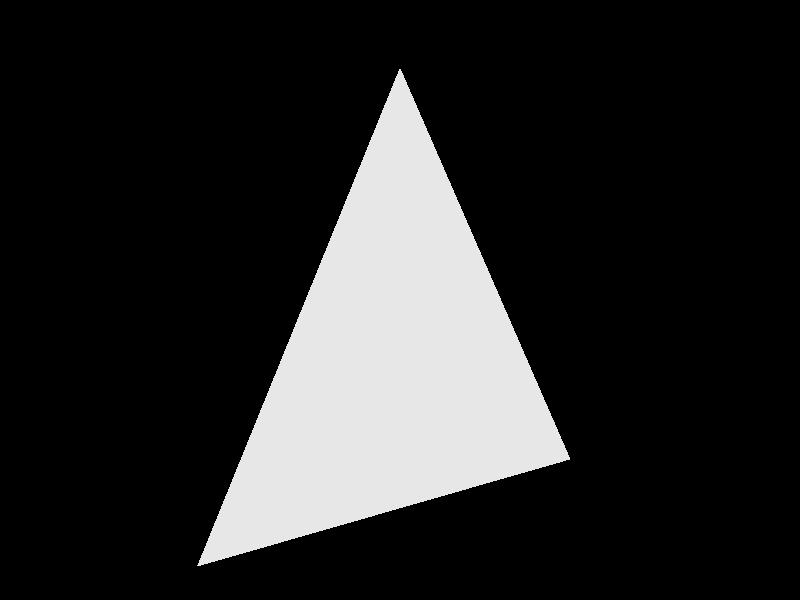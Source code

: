 // Generated by OBJ2POV converter
// Converted from OBJ file

#version 3.7;

// Image settings for square pixels
// Render with: povray +W800 +H600 filename.pov
#declare ImageWidth = 800;
#declare ImageHeight = 600;

// Global settings
global_settings {
    assumed_gamma 1.0
}

// Material definitions
#default {
    finish {
        ambient 0.1
        diffuse 0.7
        specular 0.2
        roughness 0.1
    }
    pigment { color rgb <0.8, 0.8, 0.8> }
}

// Main mesh object
mesh2 {
    vertex_vectors {
        3,
        <0.000000, 1.000000, 0.000000>,
        <-1.000000, -1.000000, 0.000000>,
        <1.000000, -1.000000, 0.000000>
    }

    normal_vectors {
        1,
        <0.000000, 0.000000, 1.000000>
    }

    face_indices {
        1,
        <0, 1, 2>
    }

    normal_indices {
        1,
        <0, 0, 0>
    }
}

// Camera and lighting setup
camera {
    location <2.778, 1.667, 4.445>
    look_at <0.000, 0.000, 0.000>
    angle 35.0
    right x*ImageWidth/ImageHeight  // Correct aspect ratio for square pixels
    up y
}

light_source {
    <6.945, 5.834, 0.278>
    color rgb <1, 1, 1>
}

light_source {
    <0.278, -0.833, 1.945>
    color rgb <0.5, 0.5, 0.5>
}
